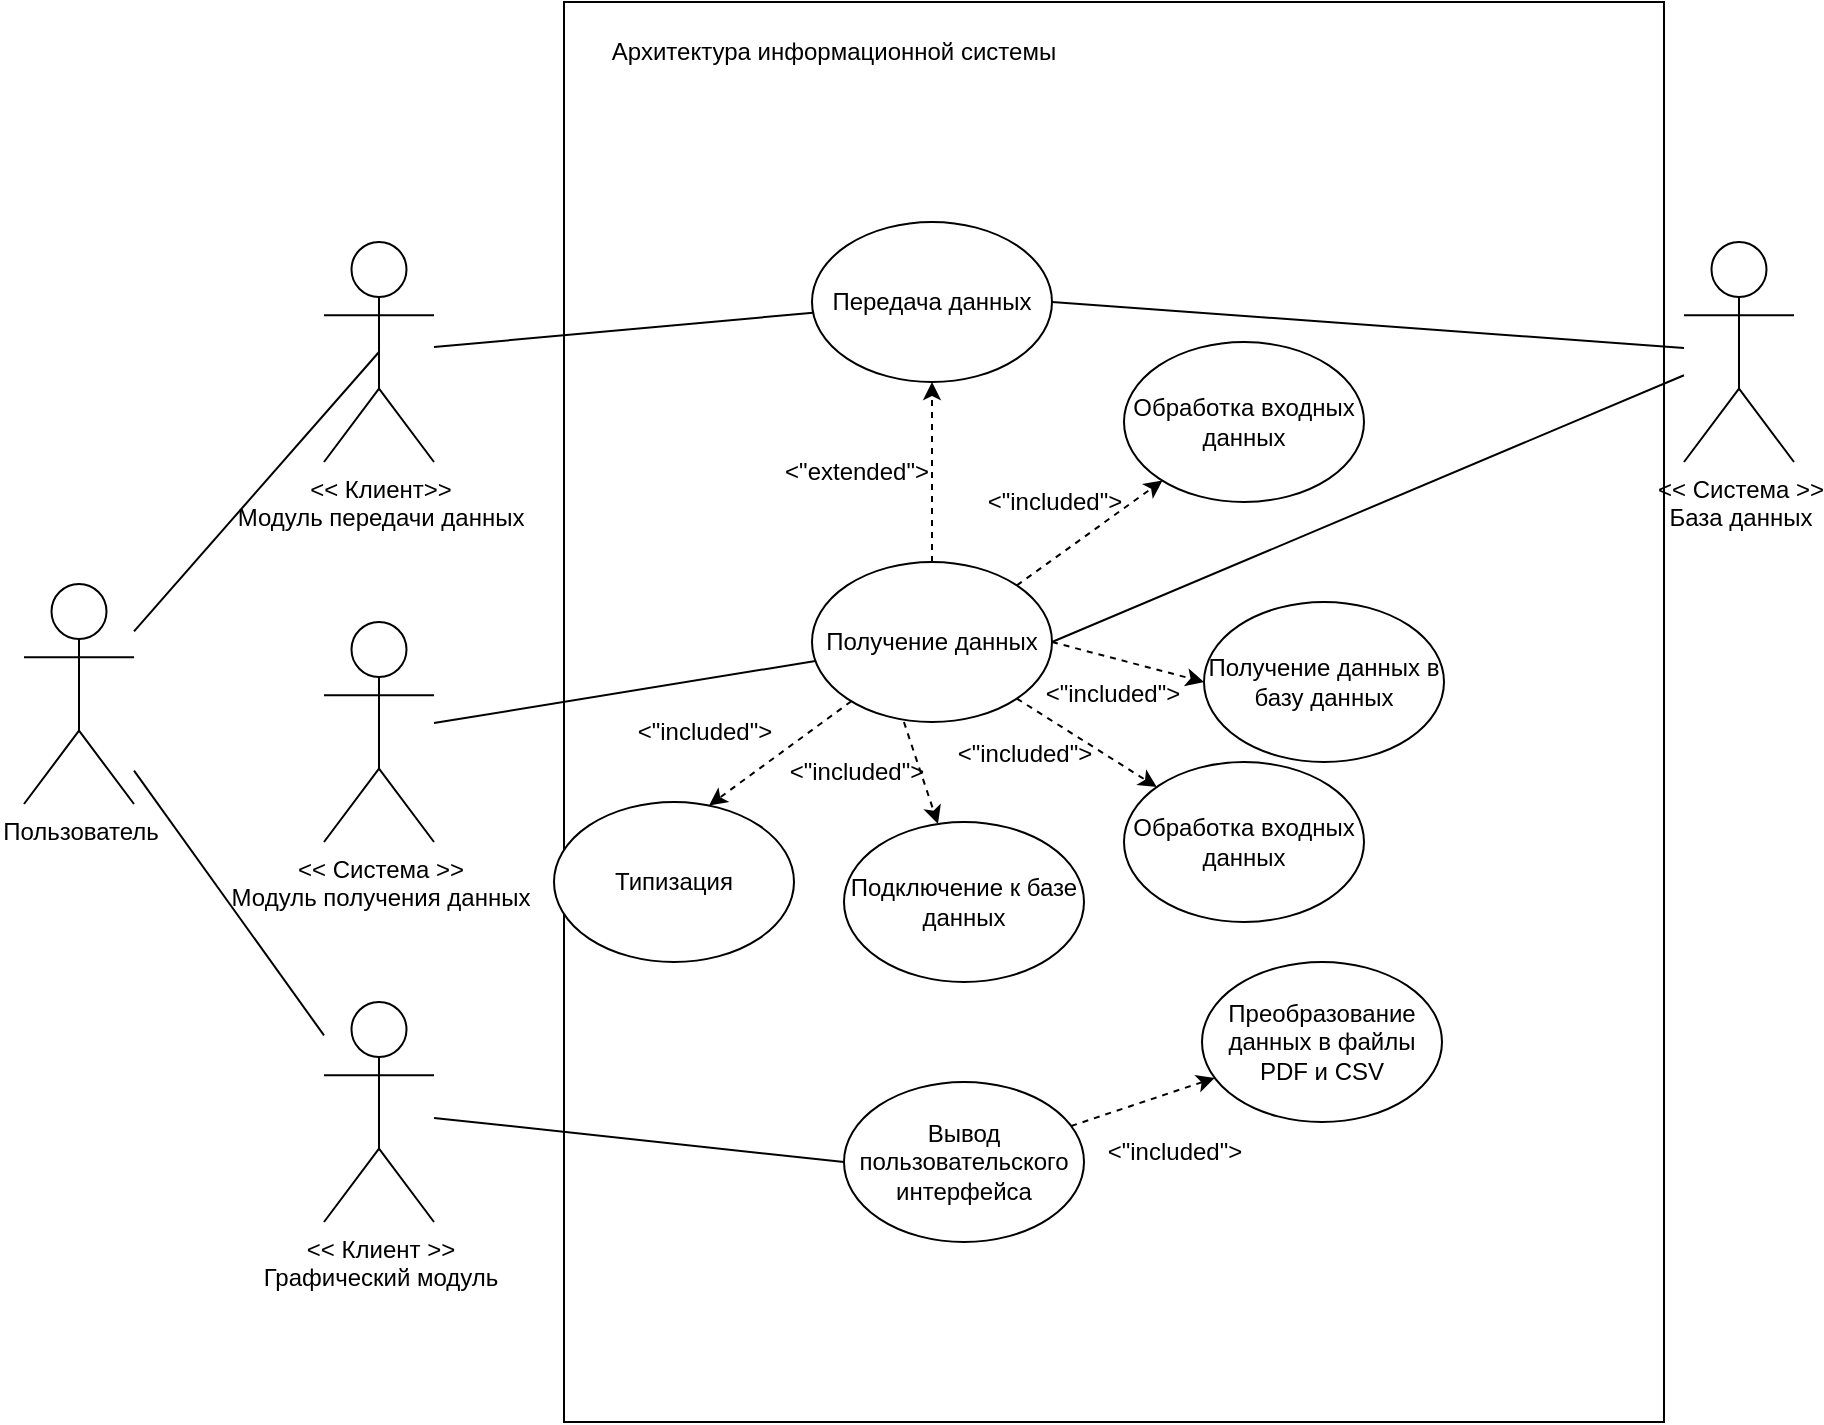 <mxfile version="21.1.8" type="device">
  <diagram name="Страница 1" id="R6hIHrMoZ3vY9voCnz1L">
    <mxGraphModel dx="1300" dy="731" grid="1" gridSize="10" guides="1" tooltips="1" connect="1" arrows="1" fold="1" page="1" pageScale="1" pageWidth="827" pageHeight="1169" math="0" shadow="0">
      <root>
        <mxCell id="0" />
        <mxCell id="1" parent="0" />
        <mxCell id="FEPYl-iECq7Xgtb647ui-3" value="" style="rounded=0;whiteSpace=wrap;html=1;" vertex="1" parent="1">
          <mxGeometry x="290" y="50" width="550" height="710" as="geometry" />
        </mxCell>
        <mxCell id="FEPYl-iECq7Xgtb647ui-1" value="&amp;lt;&amp;lt; Клиент&amp;gt;&amp;gt;&lt;br&gt;Модуль передачи данных" style="shape=umlActor;verticalLabelPosition=bottom;verticalAlign=top;html=1;outlineConnect=0;" vertex="1" parent="1">
          <mxGeometry x="170" y="170" width="55" height="110" as="geometry" />
        </mxCell>
        <mxCell id="FEPYl-iECq7Xgtb647ui-2" value="&amp;lt;&amp;lt; Система &amp;gt;&amp;gt;&lt;br&gt;База данных" style="shape=umlActor;verticalLabelPosition=bottom;verticalAlign=top;html=1;outlineConnect=0;" vertex="1" parent="1">
          <mxGeometry x="850" y="170" width="55" height="110" as="geometry" />
        </mxCell>
        <mxCell id="FEPYl-iECq7Xgtb647ui-4" value="Архитектура информационной системы" style="text;html=1;strokeColor=none;fillColor=none;align=center;verticalAlign=middle;whiteSpace=wrap;rounded=0;" vertex="1" parent="1">
          <mxGeometry x="290" y="50" width="270" height="50" as="geometry" />
        </mxCell>
        <mxCell id="FEPYl-iECq7Xgtb647ui-5" value="Передача данных" style="ellipse;whiteSpace=wrap;html=1;" vertex="1" parent="1">
          <mxGeometry x="414" y="160" width="120" height="80" as="geometry" />
        </mxCell>
        <mxCell id="FEPYl-iECq7Xgtb647ui-6" value="Типизация" style="ellipse;whiteSpace=wrap;html=1;" vertex="1" parent="1">
          <mxGeometry x="285" y="450" width="120" height="80" as="geometry" />
        </mxCell>
        <mxCell id="FEPYl-iECq7Xgtb647ui-7" value="Подключение к базе данных" style="ellipse;whiteSpace=wrap;html=1;" vertex="1" parent="1">
          <mxGeometry x="430" y="460" width="120" height="80" as="geometry" />
        </mxCell>
        <mxCell id="FEPYl-iECq7Xgtb647ui-8" value="Обработка входных данных" style="ellipse;whiteSpace=wrap;html=1;" vertex="1" parent="1">
          <mxGeometry x="570" y="220" width="120" height="80" as="geometry" />
        </mxCell>
        <mxCell id="FEPYl-iECq7Xgtb647ui-9" value="" style="html=1;labelBackgroundColor=#ffffff;startArrow=none;startFill=0;startSize=6;endArrow=classic;endFill=1;endSize=6;jettySize=auto;orthogonalLoop=1;strokeWidth=1;dashed=1;fontSize=14;rounded=0;entryX=0.646;entryY=0.022;entryDx=0;entryDy=0;entryPerimeter=0;" edge="1" parent="1" source="FEPYl-iECq7Xgtb647ui-15" target="FEPYl-iECq7Xgtb647ui-6">
          <mxGeometry width="60" height="60" relative="1" as="geometry">
            <mxPoint x="409" y="181" as="sourcePoint" />
            <mxPoint x="540" y="280" as="targetPoint" />
          </mxGeometry>
        </mxCell>
        <mxCell id="FEPYl-iECq7Xgtb647ui-10" value="" style="html=1;labelBackgroundColor=#ffffff;startArrow=none;startFill=0;startSize=6;endArrow=classic;endFill=1;endSize=6;jettySize=auto;orthogonalLoop=1;strokeWidth=1;dashed=1;fontSize=14;rounded=0;exitX=0.383;exitY=1;exitDx=0;exitDy=0;exitPerimeter=0;" edge="1" parent="1" source="FEPYl-iECq7Xgtb647ui-15" target="FEPYl-iECq7Xgtb647ui-7">
          <mxGeometry width="60" height="60" relative="1" as="geometry">
            <mxPoint x="421" y="190" as="sourcePoint" />
            <mxPoint x="370" y="150" as="targetPoint" />
          </mxGeometry>
        </mxCell>
        <mxCell id="FEPYl-iECq7Xgtb647ui-11" value="" style="html=1;labelBackgroundColor=#ffffff;startArrow=none;startFill=0;startSize=6;endArrow=classic;endFill=1;endSize=6;jettySize=auto;orthogonalLoop=1;strokeWidth=1;dashed=1;fontSize=14;rounded=0;exitX=1;exitY=0;exitDx=0;exitDy=0;" edge="1" parent="1" source="FEPYl-iECq7Xgtb647ui-15" target="FEPYl-iECq7Xgtb647ui-8">
          <mxGeometry width="60" height="60" relative="1" as="geometry">
            <mxPoint x="470" y="187" as="sourcePoint" />
            <mxPoint x="490" y="150" as="targetPoint" />
          </mxGeometry>
        </mxCell>
        <mxCell id="FEPYl-iECq7Xgtb647ui-12" value="&amp;lt;&quot;included&quot;&amp;gt;" style="text;html=1;align=center;verticalAlign=middle;resizable=0;points=[];autosize=1;strokeColor=none;fillColor=none;" vertex="1" parent="1">
          <mxGeometry x="315" y="400" width="90" height="30" as="geometry" />
        </mxCell>
        <mxCell id="FEPYl-iECq7Xgtb647ui-13" value="&amp;lt;&quot;included&quot;&amp;gt;" style="text;html=1;align=center;verticalAlign=middle;resizable=0;points=[];autosize=1;strokeColor=none;fillColor=none;" vertex="1" parent="1">
          <mxGeometry x="391" y="420" width="90" height="30" as="geometry" />
        </mxCell>
        <mxCell id="FEPYl-iECq7Xgtb647ui-14" value="&amp;lt;&quot;included&quot;&amp;gt;" style="text;html=1;align=center;verticalAlign=middle;resizable=0;points=[];autosize=1;strokeColor=none;fillColor=none;" vertex="1" parent="1">
          <mxGeometry x="475" y="411" width="90" height="30" as="geometry" />
        </mxCell>
        <mxCell id="FEPYl-iECq7Xgtb647ui-15" value="Получение данных" style="ellipse;whiteSpace=wrap;html=1;" vertex="1" parent="1">
          <mxGeometry x="414" y="330" width="120" height="80" as="geometry" />
        </mxCell>
        <mxCell id="FEPYl-iECq7Xgtb647ui-16" value="&amp;lt;&amp;lt; Cистема &amp;gt;&amp;gt;&lt;br&gt;Модуль получения данных" style="shape=umlActor;verticalLabelPosition=bottom;verticalAlign=top;html=1;outlineConnect=0;" vertex="1" parent="1">
          <mxGeometry x="170" y="360" width="55" height="110" as="geometry" />
        </mxCell>
        <mxCell id="FEPYl-iECq7Xgtb647ui-17" value="" style="endArrow=none;html=1;rounded=0;" edge="1" parent="1" source="FEPYl-iECq7Xgtb647ui-15" target="FEPYl-iECq7Xgtb647ui-16">
          <mxGeometry width="50" height="50" relative="1" as="geometry">
            <mxPoint x="480" y="380" as="sourcePoint" />
            <mxPoint x="530" y="330" as="targetPoint" />
          </mxGeometry>
        </mxCell>
        <mxCell id="FEPYl-iECq7Xgtb647ui-18" value="" style="endArrow=none;html=1;rounded=0;" edge="1" parent="1" source="FEPYl-iECq7Xgtb647ui-5" target="FEPYl-iECq7Xgtb647ui-1">
          <mxGeometry width="50" height="50" relative="1" as="geometry">
            <mxPoint x="400" y="413" as="sourcePoint" />
            <mxPoint x="235" y="423" as="targetPoint" />
          </mxGeometry>
        </mxCell>
        <mxCell id="FEPYl-iECq7Xgtb647ui-19" value="" style="html=1;labelBackgroundColor=#ffffff;startArrow=none;startFill=0;startSize=6;endArrow=classic;endFill=1;endSize=6;jettySize=auto;orthogonalLoop=1;strokeWidth=1;dashed=1;fontSize=14;rounded=0;exitX=0.5;exitY=0;exitDx=0;exitDy=0;entryX=0.5;entryY=1;entryDx=0;entryDy=0;" edge="1" parent="1" source="FEPYl-iECq7Xgtb647ui-15" target="FEPYl-iECq7Xgtb647ui-5">
          <mxGeometry width="60" height="60" relative="1" as="geometry">
            <mxPoint x="496" y="199" as="sourcePoint" />
            <mxPoint x="594" y="146" as="targetPoint" />
          </mxGeometry>
        </mxCell>
        <mxCell id="FEPYl-iECq7Xgtb647ui-20" value="&amp;lt;&quot;extended&quot;&amp;gt;" style="text;html=1;align=center;verticalAlign=middle;resizable=0;points=[];autosize=1;strokeColor=none;fillColor=none;" vertex="1" parent="1">
          <mxGeometry x="386" y="270" width="100" height="30" as="geometry" />
        </mxCell>
        <mxCell id="FEPYl-iECq7Xgtb647ui-21" value="" style="endArrow=none;html=1;rounded=0;exitX=1;exitY=0.5;exitDx=0;exitDy=0;" edge="1" parent="1" source="FEPYl-iECq7Xgtb647ui-5" target="FEPYl-iECq7Xgtb647ui-2">
          <mxGeometry width="50" height="50" relative="1" as="geometry">
            <mxPoint x="390" y="227" as="sourcePoint" />
            <mxPoint x="235" y="234" as="targetPoint" />
          </mxGeometry>
        </mxCell>
        <mxCell id="FEPYl-iECq7Xgtb647ui-22" value="" style="endArrow=none;html=1;rounded=0;exitX=1;exitY=0.5;exitDx=0;exitDy=0;" edge="1" parent="1" source="FEPYl-iECq7Xgtb647ui-15" target="FEPYl-iECq7Xgtb647ui-2">
          <mxGeometry width="50" height="50" relative="1" as="geometry">
            <mxPoint x="510" y="225" as="sourcePoint" />
            <mxPoint x="820" y="225" as="targetPoint" />
          </mxGeometry>
        </mxCell>
        <mxCell id="FEPYl-iECq7Xgtb647ui-23" value="&amp;lt;&amp;lt; Клиент &amp;gt;&amp;gt;&lt;br&gt;Графический модуль" style="shape=umlActor;verticalLabelPosition=bottom;verticalAlign=top;html=1;outlineConnect=0;" vertex="1" parent="1">
          <mxGeometry x="170" y="550" width="55" height="110" as="geometry" />
        </mxCell>
        <mxCell id="FEPYl-iECq7Xgtb647ui-26" value="Вывод пользовательского интерфейса" style="ellipse;whiteSpace=wrap;html=1;" vertex="1" parent="1">
          <mxGeometry x="430" y="590" width="120" height="80" as="geometry" />
        </mxCell>
        <mxCell id="FEPYl-iECq7Xgtb647ui-27" value="Преобразование данных в файлы PDF и CSV" style="ellipse;whiteSpace=wrap;html=1;" vertex="1" parent="1">
          <mxGeometry x="609" y="530" width="120" height="80" as="geometry" />
        </mxCell>
        <mxCell id="FEPYl-iECq7Xgtb647ui-28" value="" style="html=1;labelBackgroundColor=#ffffff;startArrow=none;startFill=0;startSize=6;endArrow=classic;endFill=1;endSize=6;jettySize=auto;orthogonalLoop=1;strokeWidth=1;dashed=1;fontSize=14;rounded=0;" edge="1" parent="1" source="FEPYl-iECq7Xgtb647ui-26" target="FEPYl-iECq7Xgtb647ui-27">
          <mxGeometry width="60" height="60" relative="1" as="geometry">
            <mxPoint x="591" y="564" as="sourcePoint" />
            <mxPoint x="689" y="510" as="targetPoint" />
          </mxGeometry>
        </mxCell>
        <mxCell id="FEPYl-iECq7Xgtb647ui-29" value="&amp;lt;&quot;included&quot;&amp;gt;" style="text;html=1;align=center;verticalAlign=middle;resizable=0;points=[];autosize=1;strokeColor=none;fillColor=none;" vertex="1" parent="1">
          <mxGeometry x="550" y="610" width="90" height="30" as="geometry" />
        </mxCell>
        <mxCell id="FEPYl-iECq7Xgtb647ui-30" value="" style="endArrow=none;html=1;rounded=0;exitX=0;exitY=0.5;exitDx=0;exitDy=0;" edge="1" parent="1" source="FEPYl-iECq7Xgtb647ui-26" target="FEPYl-iECq7Xgtb647ui-23">
          <mxGeometry width="50" height="50" relative="1" as="geometry">
            <mxPoint x="425" y="397" as="sourcePoint" />
            <mxPoint x="235" y="422" as="targetPoint" />
          </mxGeometry>
        </mxCell>
        <mxCell id="FEPYl-iECq7Xgtb647ui-31" value="Получение данных в базу данных" style="ellipse;whiteSpace=wrap;html=1;" vertex="1" parent="1">
          <mxGeometry x="610" y="350" width="120" height="80" as="geometry" />
        </mxCell>
        <mxCell id="FEPYl-iECq7Xgtb647ui-32" value="&amp;lt;&quot;included&quot;&amp;gt;" style="text;html=1;align=center;verticalAlign=middle;resizable=0;points=[];autosize=1;strokeColor=none;fillColor=none;" vertex="1" parent="1">
          <mxGeometry x="519" y="381" width="90" height="30" as="geometry" />
        </mxCell>
        <mxCell id="FEPYl-iECq7Xgtb647ui-34" value="" style="html=1;labelBackgroundColor=#ffffff;startArrow=none;startFill=0;startSize=6;endArrow=classic;endFill=1;endSize=6;jettySize=auto;orthogonalLoop=1;strokeWidth=1;dashed=1;fontSize=14;rounded=0;exitX=1;exitY=0.5;exitDx=0;exitDy=0;entryX=0;entryY=0.5;entryDx=0;entryDy=0;" edge="1" parent="1" source="FEPYl-iECq7Xgtb647ui-15" target="FEPYl-iECq7Xgtb647ui-31">
          <mxGeometry width="60" height="60" relative="1" as="geometry">
            <mxPoint x="484" y="350" as="sourcePoint" />
            <mxPoint x="450" y="265" as="targetPoint" />
          </mxGeometry>
        </mxCell>
        <mxCell id="FEPYl-iECq7Xgtb647ui-36" value="Обработка входных данных" style="ellipse;whiteSpace=wrap;html=1;" vertex="1" parent="1">
          <mxGeometry x="570" y="430" width="120" height="80" as="geometry" />
        </mxCell>
        <mxCell id="FEPYl-iECq7Xgtb647ui-37" value="" style="html=1;labelBackgroundColor=#ffffff;startArrow=none;startFill=0;startSize=6;endArrow=classic;endFill=1;endSize=6;jettySize=auto;orthogonalLoop=1;strokeWidth=1;dashed=1;fontSize=14;rounded=0;exitX=1;exitY=1;exitDx=0;exitDy=0;" edge="1" parent="1" source="FEPYl-iECq7Xgtb647ui-15" target="FEPYl-iECq7Xgtb647ui-36">
          <mxGeometry width="60" height="60" relative="1" as="geometry">
            <mxPoint x="470" y="420" as="sourcePoint" />
            <mxPoint x="487" y="471" as="targetPoint" />
          </mxGeometry>
        </mxCell>
        <mxCell id="FEPYl-iECq7Xgtb647ui-38" value="&amp;lt;&quot;included&quot;&amp;gt;" style="text;html=1;align=center;verticalAlign=middle;resizable=0;points=[];autosize=1;strokeColor=none;fillColor=none;" vertex="1" parent="1">
          <mxGeometry x="490" y="285" width="90" height="30" as="geometry" />
        </mxCell>
        <mxCell id="FEPYl-iECq7Xgtb647ui-43" value="Пользователь" style="shape=umlActor;verticalLabelPosition=bottom;verticalAlign=top;html=1;outlineConnect=0;" vertex="1" parent="1">
          <mxGeometry x="20" y="341" width="55" height="110" as="geometry" />
        </mxCell>
        <mxCell id="FEPYl-iECq7Xgtb647ui-45" value="" style="endArrow=none;html=1;rounded=0;exitX=0.5;exitY=0.5;exitDx=0;exitDy=0;exitPerimeter=0;" edge="1" parent="1" source="FEPYl-iECq7Xgtb647ui-1" target="FEPYl-iECq7Xgtb647ui-43">
          <mxGeometry width="50" height="50" relative="1" as="geometry">
            <mxPoint x="424" y="215" as="sourcePoint" />
            <mxPoint x="235" y="233" as="targetPoint" />
          </mxGeometry>
        </mxCell>
        <mxCell id="FEPYl-iECq7Xgtb647ui-46" value="" style="endArrow=none;html=1;rounded=0;" edge="1" parent="1" source="FEPYl-iECq7Xgtb647ui-23" target="FEPYl-iECq7Xgtb647ui-43">
          <mxGeometry width="50" height="50" relative="1" as="geometry">
            <mxPoint x="180" y="217" as="sourcePoint" />
            <mxPoint x="85" y="355" as="targetPoint" />
          </mxGeometry>
        </mxCell>
      </root>
    </mxGraphModel>
  </diagram>
</mxfile>
